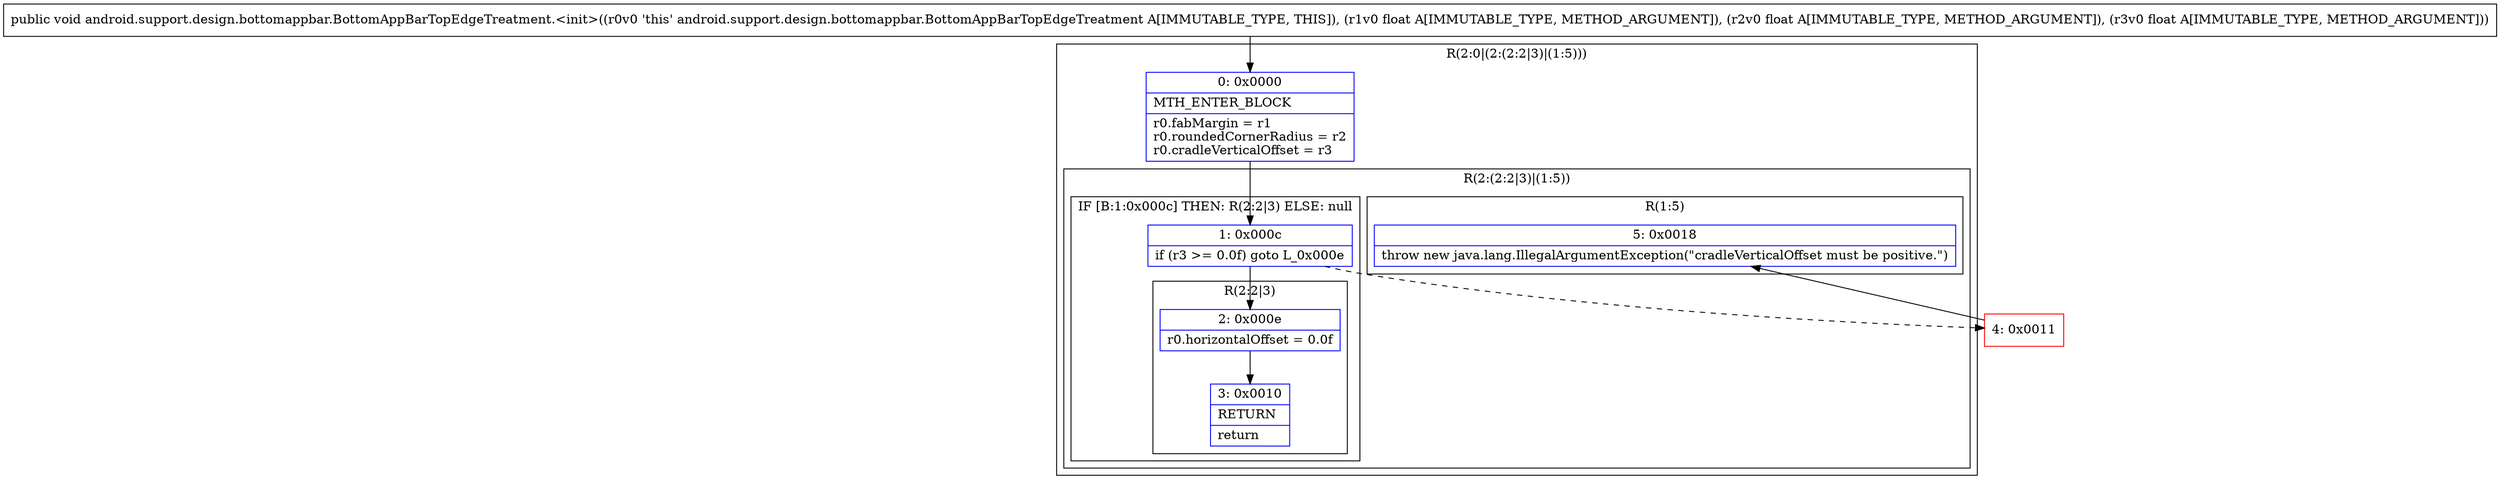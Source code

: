 digraph "CFG forandroid.support.design.bottomappbar.BottomAppBarTopEdgeTreatment.\<init\>(FFF)V" {
subgraph cluster_Region_569254294 {
label = "R(2:0|(2:(2:2|3)|(1:5)))";
node [shape=record,color=blue];
Node_0 [shape=record,label="{0\:\ 0x0000|MTH_ENTER_BLOCK\l|r0.fabMargin = r1\lr0.roundedCornerRadius = r2\lr0.cradleVerticalOffset = r3\l}"];
subgraph cluster_Region_1697457051 {
label = "R(2:(2:2|3)|(1:5))";
node [shape=record,color=blue];
subgraph cluster_IfRegion_1974593220 {
label = "IF [B:1:0x000c] THEN: R(2:2|3) ELSE: null";
node [shape=record,color=blue];
Node_1 [shape=record,label="{1\:\ 0x000c|if (r3 \>= 0.0f) goto L_0x000e\l}"];
subgraph cluster_Region_283381497 {
label = "R(2:2|3)";
node [shape=record,color=blue];
Node_2 [shape=record,label="{2\:\ 0x000e|r0.horizontalOffset = 0.0f\l}"];
Node_3 [shape=record,label="{3\:\ 0x0010|RETURN\l|return\l}"];
}
}
subgraph cluster_Region_1079406562 {
label = "R(1:5)";
node [shape=record,color=blue];
Node_5 [shape=record,label="{5\:\ 0x0018|throw new java.lang.IllegalArgumentException(\"cradleVerticalOffset must be positive.\")\l}"];
}
}
}
Node_4 [shape=record,color=red,label="{4\:\ 0x0011}"];
MethodNode[shape=record,label="{public void android.support.design.bottomappbar.BottomAppBarTopEdgeTreatment.\<init\>((r0v0 'this' android.support.design.bottomappbar.BottomAppBarTopEdgeTreatment A[IMMUTABLE_TYPE, THIS]), (r1v0 float A[IMMUTABLE_TYPE, METHOD_ARGUMENT]), (r2v0 float A[IMMUTABLE_TYPE, METHOD_ARGUMENT]), (r3v0 float A[IMMUTABLE_TYPE, METHOD_ARGUMENT])) }"];
MethodNode -> Node_0;
Node_0 -> Node_1;
Node_1 -> Node_2;
Node_1 -> Node_4[style=dashed];
Node_2 -> Node_3;
Node_4 -> Node_5;
}

